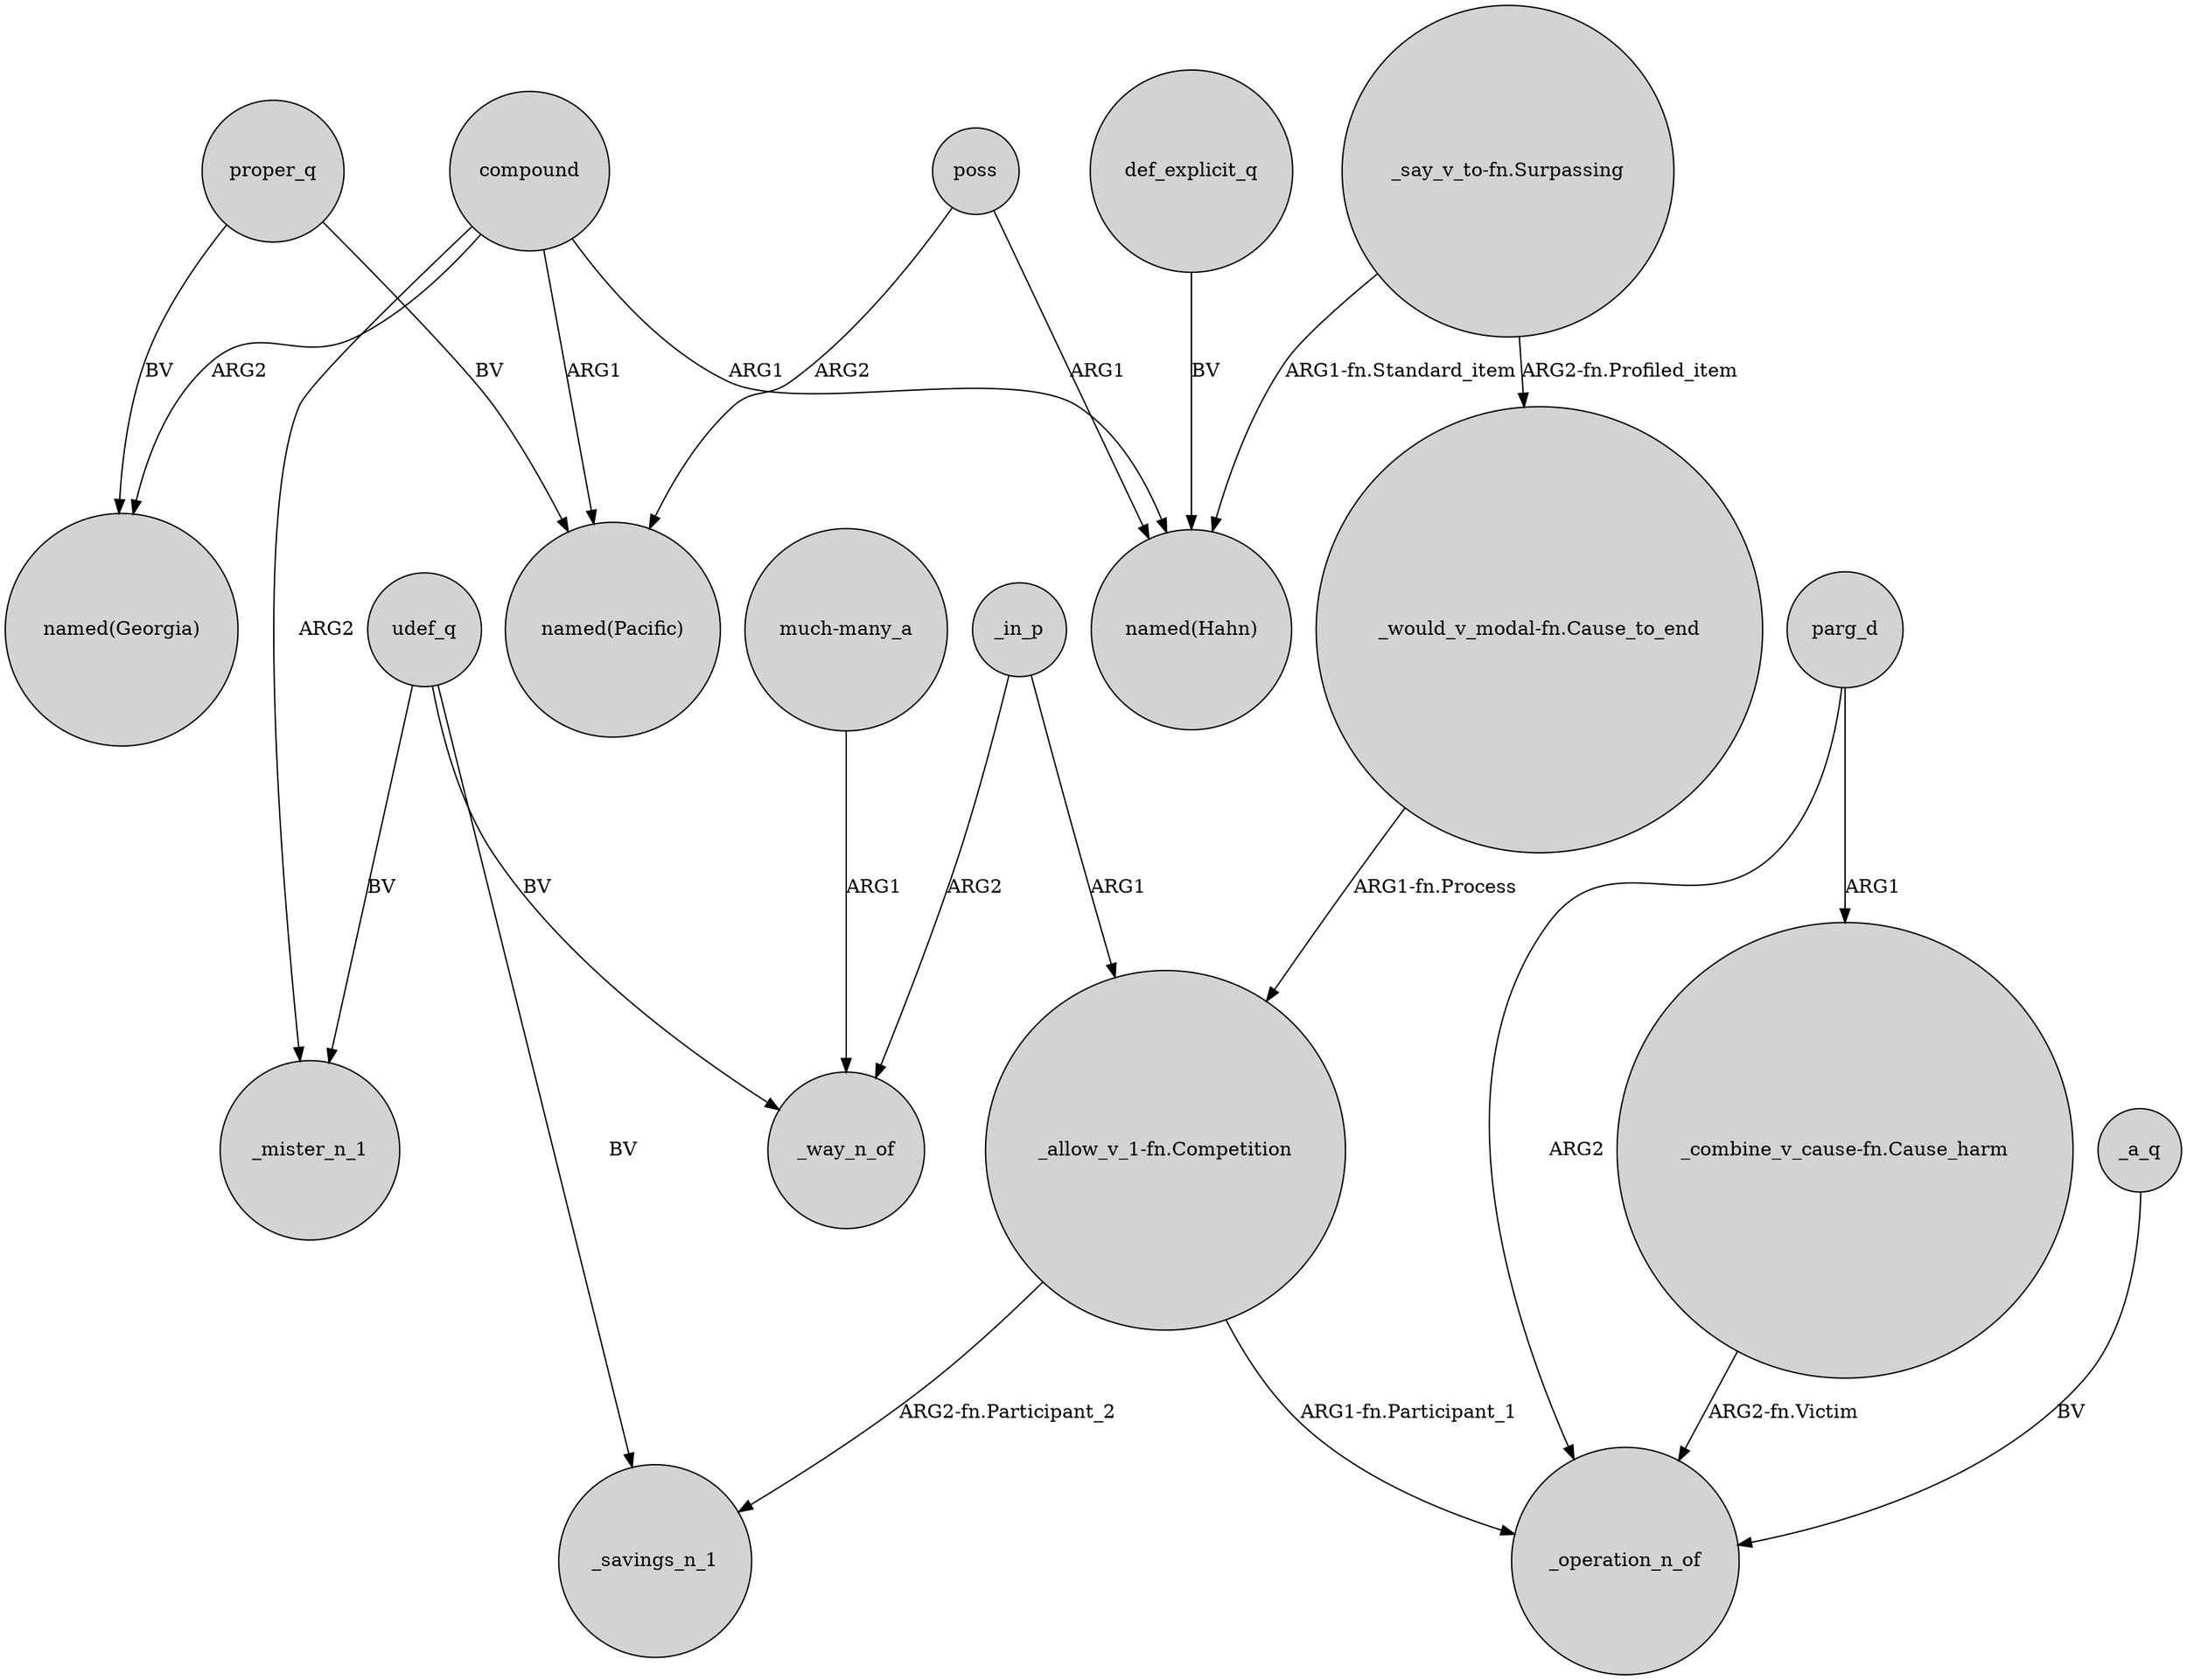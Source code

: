 digraph {
	node [shape=circle style=filled]
	udef_q -> _savings_n_1 [label=BV]
	"_allow_v_1-fn.Competition" -> _operation_n_of [label="ARG1-fn.Participant_1"]
	proper_q -> "named(Georgia)" [label=BV]
	"_say_v_to-fn.Surpassing" -> "named(Hahn)" [label="ARG1-fn.Standard_item"]
	compound -> _mister_n_1 [label=ARG2]
	parg_d -> "_combine_v_cause-fn.Cause_harm" [label=ARG1]
	poss -> "named(Hahn)" [label=ARG1]
	"much-many_a" -> _way_n_of [label=ARG1]
	udef_q -> _mister_n_1 [label=BV]
	compound -> "named(Hahn)" [label=ARG1]
	compound -> "named(Pacific)" [label=ARG1]
	def_explicit_q -> "named(Hahn)" [label=BV]
	"_say_v_to-fn.Surpassing" -> "_would_v_modal-fn.Cause_to_end" [label="ARG2-fn.Profiled_item"]
	"_allow_v_1-fn.Competition" -> _savings_n_1 [label="ARG2-fn.Participant_2"]
	_in_p -> _way_n_of [label=ARG2]
	udef_q -> _way_n_of [label=BV]
	poss -> "named(Pacific)" [label=ARG2]
	"_would_v_modal-fn.Cause_to_end" -> "_allow_v_1-fn.Competition" [label="ARG1-fn.Process"]
	_a_q -> _operation_n_of [label=BV]
	proper_q -> "named(Pacific)" [label=BV]
	"_combine_v_cause-fn.Cause_harm" -> _operation_n_of [label="ARG2-fn.Victim"]
	compound -> "named(Georgia)" [label=ARG2]
	parg_d -> _operation_n_of [label=ARG2]
	_in_p -> "_allow_v_1-fn.Competition" [label=ARG1]
}
